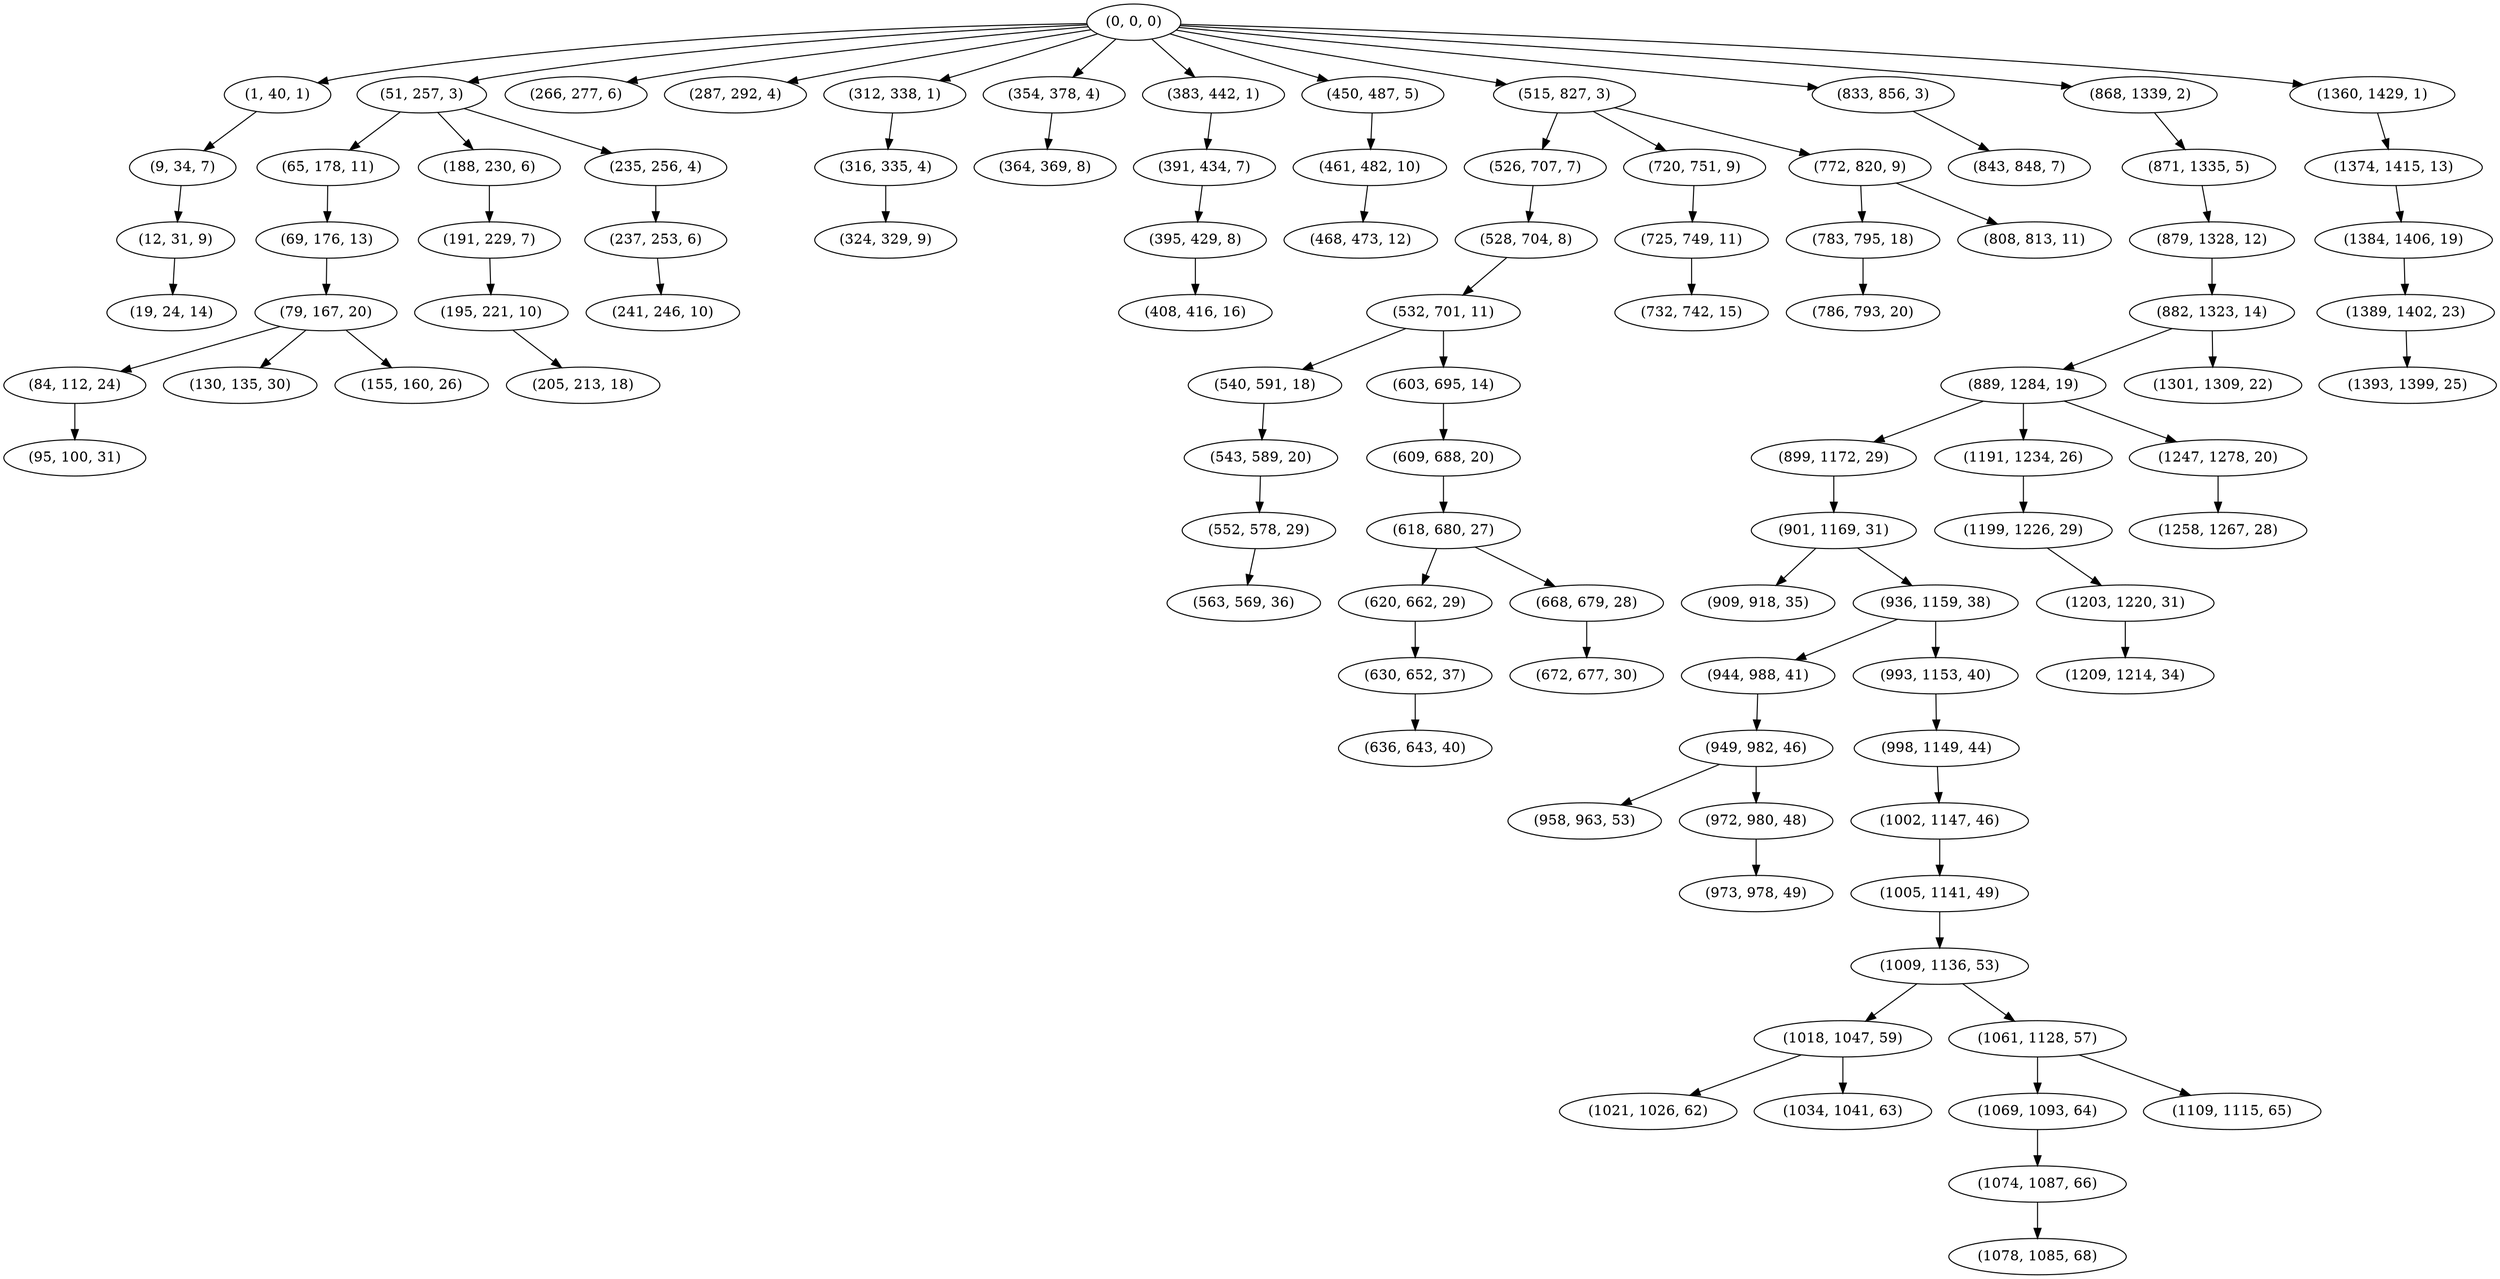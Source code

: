 digraph tree {
    "(0, 0, 0)";
    "(1, 40, 1)";
    "(9, 34, 7)";
    "(12, 31, 9)";
    "(19, 24, 14)";
    "(51, 257, 3)";
    "(65, 178, 11)";
    "(69, 176, 13)";
    "(79, 167, 20)";
    "(84, 112, 24)";
    "(95, 100, 31)";
    "(130, 135, 30)";
    "(155, 160, 26)";
    "(188, 230, 6)";
    "(191, 229, 7)";
    "(195, 221, 10)";
    "(205, 213, 18)";
    "(235, 256, 4)";
    "(237, 253, 6)";
    "(241, 246, 10)";
    "(266, 277, 6)";
    "(287, 292, 4)";
    "(312, 338, 1)";
    "(316, 335, 4)";
    "(324, 329, 9)";
    "(354, 378, 4)";
    "(364, 369, 8)";
    "(383, 442, 1)";
    "(391, 434, 7)";
    "(395, 429, 8)";
    "(408, 416, 16)";
    "(450, 487, 5)";
    "(461, 482, 10)";
    "(468, 473, 12)";
    "(515, 827, 3)";
    "(526, 707, 7)";
    "(528, 704, 8)";
    "(532, 701, 11)";
    "(540, 591, 18)";
    "(543, 589, 20)";
    "(552, 578, 29)";
    "(563, 569, 36)";
    "(603, 695, 14)";
    "(609, 688, 20)";
    "(618, 680, 27)";
    "(620, 662, 29)";
    "(630, 652, 37)";
    "(636, 643, 40)";
    "(668, 679, 28)";
    "(672, 677, 30)";
    "(720, 751, 9)";
    "(725, 749, 11)";
    "(732, 742, 15)";
    "(772, 820, 9)";
    "(783, 795, 18)";
    "(786, 793, 20)";
    "(808, 813, 11)";
    "(833, 856, 3)";
    "(843, 848, 7)";
    "(868, 1339, 2)";
    "(871, 1335, 5)";
    "(879, 1328, 12)";
    "(882, 1323, 14)";
    "(889, 1284, 19)";
    "(899, 1172, 29)";
    "(901, 1169, 31)";
    "(909, 918, 35)";
    "(936, 1159, 38)";
    "(944, 988, 41)";
    "(949, 982, 46)";
    "(958, 963, 53)";
    "(972, 980, 48)";
    "(973, 978, 49)";
    "(993, 1153, 40)";
    "(998, 1149, 44)";
    "(1002, 1147, 46)";
    "(1005, 1141, 49)";
    "(1009, 1136, 53)";
    "(1018, 1047, 59)";
    "(1021, 1026, 62)";
    "(1034, 1041, 63)";
    "(1061, 1128, 57)";
    "(1069, 1093, 64)";
    "(1074, 1087, 66)";
    "(1078, 1085, 68)";
    "(1109, 1115, 65)";
    "(1191, 1234, 26)";
    "(1199, 1226, 29)";
    "(1203, 1220, 31)";
    "(1209, 1214, 34)";
    "(1247, 1278, 20)";
    "(1258, 1267, 28)";
    "(1301, 1309, 22)";
    "(1360, 1429, 1)";
    "(1374, 1415, 13)";
    "(1384, 1406, 19)";
    "(1389, 1402, 23)";
    "(1393, 1399, 25)";
    "(0, 0, 0)" -> "(1, 40, 1)";
    "(0, 0, 0)" -> "(51, 257, 3)";
    "(0, 0, 0)" -> "(266, 277, 6)";
    "(0, 0, 0)" -> "(287, 292, 4)";
    "(0, 0, 0)" -> "(312, 338, 1)";
    "(0, 0, 0)" -> "(354, 378, 4)";
    "(0, 0, 0)" -> "(383, 442, 1)";
    "(0, 0, 0)" -> "(450, 487, 5)";
    "(0, 0, 0)" -> "(515, 827, 3)";
    "(0, 0, 0)" -> "(833, 856, 3)";
    "(0, 0, 0)" -> "(868, 1339, 2)";
    "(0, 0, 0)" -> "(1360, 1429, 1)";
    "(1, 40, 1)" -> "(9, 34, 7)";
    "(9, 34, 7)" -> "(12, 31, 9)";
    "(12, 31, 9)" -> "(19, 24, 14)";
    "(51, 257, 3)" -> "(65, 178, 11)";
    "(51, 257, 3)" -> "(188, 230, 6)";
    "(51, 257, 3)" -> "(235, 256, 4)";
    "(65, 178, 11)" -> "(69, 176, 13)";
    "(69, 176, 13)" -> "(79, 167, 20)";
    "(79, 167, 20)" -> "(84, 112, 24)";
    "(79, 167, 20)" -> "(130, 135, 30)";
    "(79, 167, 20)" -> "(155, 160, 26)";
    "(84, 112, 24)" -> "(95, 100, 31)";
    "(188, 230, 6)" -> "(191, 229, 7)";
    "(191, 229, 7)" -> "(195, 221, 10)";
    "(195, 221, 10)" -> "(205, 213, 18)";
    "(235, 256, 4)" -> "(237, 253, 6)";
    "(237, 253, 6)" -> "(241, 246, 10)";
    "(312, 338, 1)" -> "(316, 335, 4)";
    "(316, 335, 4)" -> "(324, 329, 9)";
    "(354, 378, 4)" -> "(364, 369, 8)";
    "(383, 442, 1)" -> "(391, 434, 7)";
    "(391, 434, 7)" -> "(395, 429, 8)";
    "(395, 429, 8)" -> "(408, 416, 16)";
    "(450, 487, 5)" -> "(461, 482, 10)";
    "(461, 482, 10)" -> "(468, 473, 12)";
    "(515, 827, 3)" -> "(526, 707, 7)";
    "(515, 827, 3)" -> "(720, 751, 9)";
    "(515, 827, 3)" -> "(772, 820, 9)";
    "(526, 707, 7)" -> "(528, 704, 8)";
    "(528, 704, 8)" -> "(532, 701, 11)";
    "(532, 701, 11)" -> "(540, 591, 18)";
    "(532, 701, 11)" -> "(603, 695, 14)";
    "(540, 591, 18)" -> "(543, 589, 20)";
    "(543, 589, 20)" -> "(552, 578, 29)";
    "(552, 578, 29)" -> "(563, 569, 36)";
    "(603, 695, 14)" -> "(609, 688, 20)";
    "(609, 688, 20)" -> "(618, 680, 27)";
    "(618, 680, 27)" -> "(620, 662, 29)";
    "(618, 680, 27)" -> "(668, 679, 28)";
    "(620, 662, 29)" -> "(630, 652, 37)";
    "(630, 652, 37)" -> "(636, 643, 40)";
    "(668, 679, 28)" -> "(672, 677, 30)";
    "(720, 751, 9)" -> "(725, 749, 11)";
    "(725, 749, 11)" -> "(732, 742, 15)";
    "(772, 820, 9)" -> "(783, 795, 18)";
    "(772, 820, 9)" -> "(808, 813, 11)";
    "(783, 795, 18)" -> "(786, 793, 20)";
    "(833, 856, 3)" -> "(843, 848, 7)";
    "(868, 1339, 2)" -> "(871, 1335, 5)";
    "(871, 1335, 5)" -> "(879, 1328, 12)";
    "(879, 1328, 12)" -> "(882, 1323, 14)";
    "(882, 1323, 14)" -> "(889, 1284, 19)";
    "(882, 1323, 14)" -> "(1301, 1309, 22)";
    "(889, 1284, 19)" -> "(899, 1172, 29)";
    "(889, 1284, 19)" -> "(1191, 1234, 26)";
    "(889, 1284, 19)" -> "(1247, 1278, 20)";
    "(899, 1172, 29)" -> "(901, 1169, 31)";
    "(901, 1169, 31)" -> "(909, 918, 35)";
    "(901, 1169, 31)" -> "(936, 1159, 38)";
    "(936, 1159, 38)" -> "(944, 988, 41)";
    "(936, 1159, 38)" -> "(993, 1153, 40)";
    "(944, 988, 41)" -> "(949, 982, 46)";
    "(949, 982, 46)" -> "(958, 963, 53)";
    "(949, 982, 46)" -> "(972, 980, 48)";
    "(972, 980, 48)" -> "(973, 978, 49)";
    "(993, 1153, 40)" -> "(998, 1149, 44)";
    "(998, 1149, 44)" -> "(1002, 1147, 46)";
    "(1002, 1147, 46)" -> "(1005, 1141, 49)";
    "(1005, 1141, 49)" -> "(1009, 1136, 53)";
    "(1009, 1136, 53)" -> "(1018, 1047, 59)";
    "(1009, 1136, 53)" -> "(1061, 1128, 57)";
    "(1018, 1047, 59)" -> "(1021, 1026, 62)";
    "(1018, 1047, 59)" -> "(1034, 1041, 63)";
    "(1061, 1128, 57)" -> "(1069, 1093, 64)";
    "(1061, 1128, 57)" -> "(1109, 1115, 65)";
    "(1069, 1093, 64)" -> "(1074, 1087, 66)";
    "(1074, 1087, 66)" -> "(1078, 1085, 68)";
    "(1191, 1234, 26)" -> "(1199, 1226, 29)";
    "(1199, 1226, 29)" -> "(1203, 1220, 31)";
    "(1203, 1220, 31)" -> "(1209, 1214, 34)";
    "(1247, 1278, 20)" -> "(1258, 1267, 28)";
    "(1360, 1429, 1)" -> "(1374, 1415, 13)";
    "(1374, 1415, 13)" -> "(1384, 1406, 19)";
    "(1384, 1406, 19)" -> "(1389, 1402, 23)";
    "(1389, 1402, 23)" -> "(1393, 1399, 25)";
}
